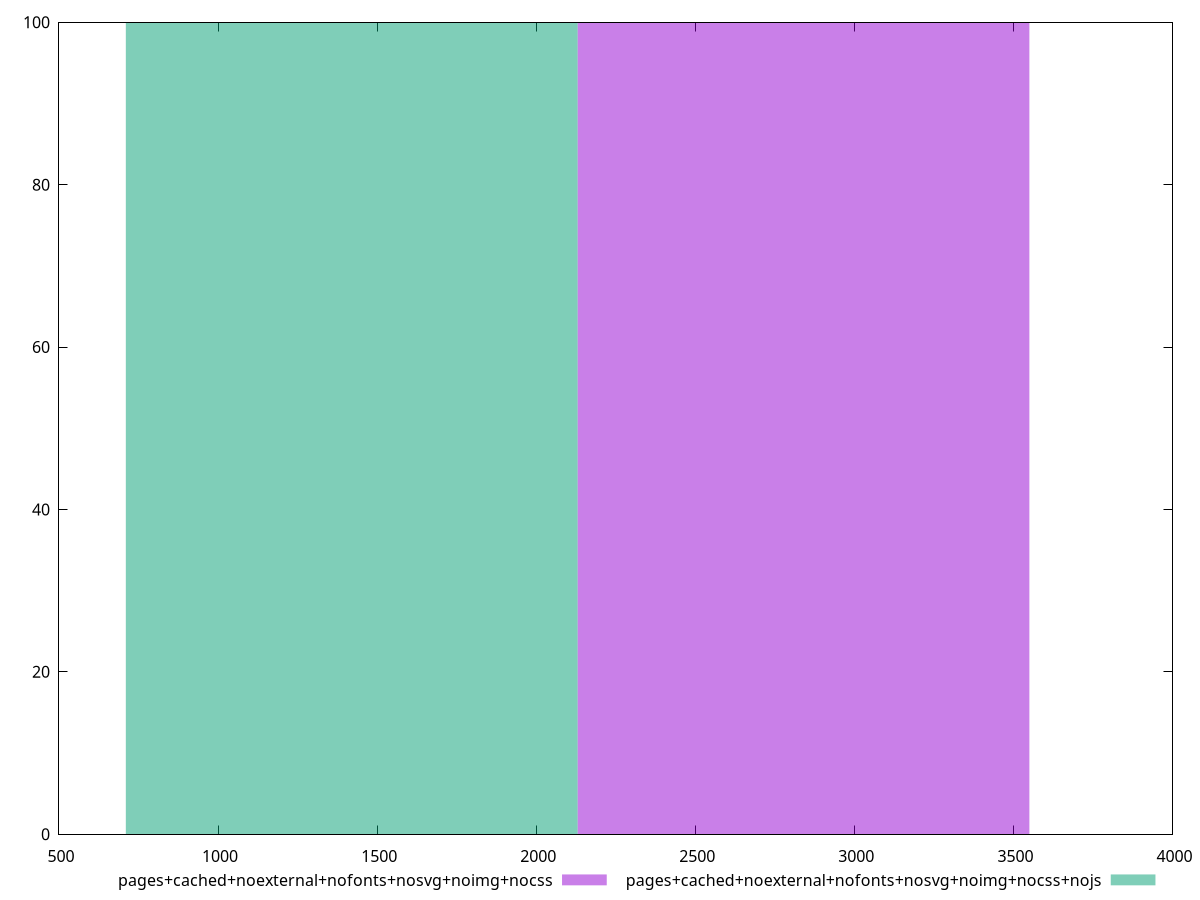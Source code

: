 reset
set terminal svg size 640, 500 enhanced background rgb 'white'
set output "reprap/largest-contentful-paint/comparison/histogram/12_vs_13.svg"

$pagesCachedNoexternalNofontsNosvgNoimgNocss <<EOF
2840.1119357709895 100
EOF

$pagesCachedNoexternalNofontsNosvgNoimgNocssNojs <<EOF
1420.0559678854947 100
EOF

set key outside below
set boxwidth 1420.0559678854947
set yrange [0:100]
set style fill transparent solid 0.5 noborder

plot \
  $pagesCachedNoexternalNofontsNosvgNoimgNocss title "pages+cached+noexternal+nofonts+nosvg+noimg+nocss" with boxes, \
  $pagesCachedNoexternalNofontsNosvgNoimgNocssNojs title "pages+cached+noexternal+nofonts+nosvg+noimg+nocss+nojs" with boxes, \


reset